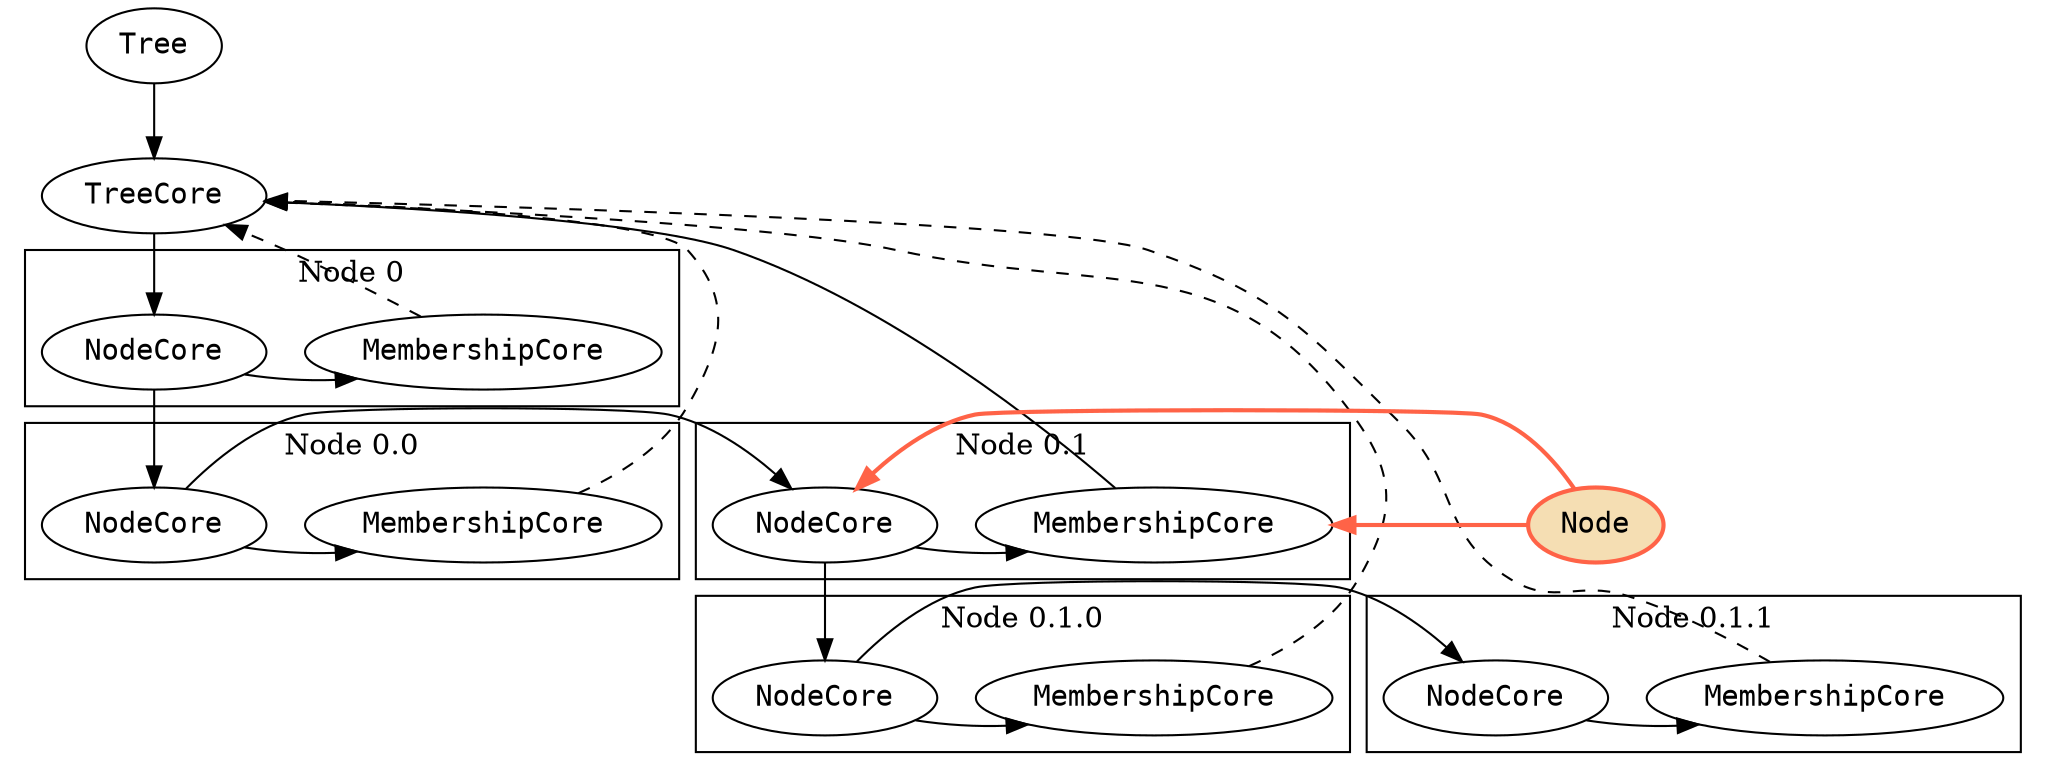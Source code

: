 ///bin/true <<//
/*
//
cd "$(dirname "$(readlink -f "$0")")"
dot -Tsvg "$0" -o "$(basename "$0" .dot)".svg
exit
*/

digraph "Internal structures" {
	newrank = true;
	node [
		fontname = monospace,
	];

	treecore0 [label="TreeCore"];
	tree0_0 [label="Tree"];
	tree0_0 -> treecore0;
	{ rank=same; tree0_0; }
	{ rank=same; treecore0; }

	subgraph cluster_node0 {
		label="Node 0";
		node0_nodecore [label="NodeCore"];
		node0_membership [label="MembershipCore"];
		node0_nodecore -> node0_membership [constraint=false];
		{
			rank = same;
			node0_nodecore -> node0_membership [style=invis];
		}
	}
	node0_membership -> treecore0 [constraint=false, style=dashed];

	subgraph cluster_node0_0 {
		label="Node 0.0";
		node0_0_nodecore [label="NodeCore"];
		node0_0_membership [label="MembershipCore"];
		node0_0_nodecore -> node0_0_membership [constraint=false];
		{
			rank = same;
			node0_0_nodecore;
			node0_0_membership;
		}
	}
	node0_0_membership -> treecore0 [constraint=false, style=dashed];

	subgraph cluster_node0_1 {
		label="Node 0.1";
		node0_1_nodecore [label="NodeCore"];
		node0_1_membership [label="MembershipCore"];
		node0_1_nodecore -> node0_1_membership [constraint=false];
		{
			rank=same;
			node0_1_nodecore;
			node0_1_membership;
		}
	}
	// `style=solid` since `node0_handle` has the reference to this node.
	node0_1_membership -> treecore0 [constraint=false, style=solid];

	subgraph cluster_node0_1_0 {
		label="Node 0.1.0";
		node0_1_0_nodecore [label="NodeCore"];
		node0_1_0_membership [label="MembershipCore"];
		node0_1_0_nodecore -> node0_1_0_membership [constraint=false];
		{
			rank = same;
			node0_1_0_nodecore;
			node0_1_0_membership;
		}
	}
	node0_1_0_membership -> treecore0 [constraint=false, style=dashed];

	subgraph cluster_node0_1_1 {
		label="Node 0.1.1";
		node0_1_1_nodecore [label="NodeCore"];
		node0_1_1_membership [label="MembershipCore"];
		node0_1_1_nodecore -> node0_1_1_membership [constraint=false];
		{
			rank=same;
			node0_1_1_nodecore;
			node0_1_1_membership;
		}
	}
	node0_1_1_membership -> treecore0 [constraint=false, style=dashed];

	treecore0 -> node0_nodecore;
	node0_nodecore -> node0_0_nodecore;
	node0_1_nodecore -> node0_1_0_nodecore;

	node0_0_nodecore -> node0_1_nodecore [constraint=false];
	node0_1_0_nodecore -> node0_1_1_nodecore [constraint=false];

	node0_handle [label="Node", color=tomato, style="bold,filled", fillcolor=wheat];
	node0_handle -> node0_1_nodecore [style=bold, color=tomato];
	node0_handle -> node0_1_membership [style=bold, color=tomato];

	// Horizontal ordering.
	{
		rank=same;
		node0_nodecore -> node0_membership [style=invis];
	}
	{
		rank=same;
		node0_0_nodecore -> node0_0_membership -> node0_1_nodecore -> node0_1_membership -> node0_handle [style=invis];
	}
	{
		rank=same;
		node0_1_0_nodecore -> node0_1_0_membership -> node0_1_1_nodecore -> node0_1_1_membership [style=invis];
	}
}
